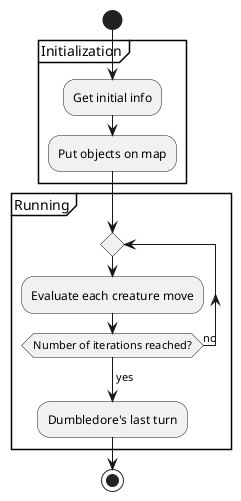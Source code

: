 @startuml
'https://plantuml.com/activity-diagram-beta

start
partition Initialization {
    :Get initial info;
    :Put objects on map;
}
partition Running {
    repeat
        :Evaluate each creature move;
    repeat while (Number of iterations reached?) is (no)
    ->yes;
    :Dumbledore's last turn;
}

stop
@enduml
